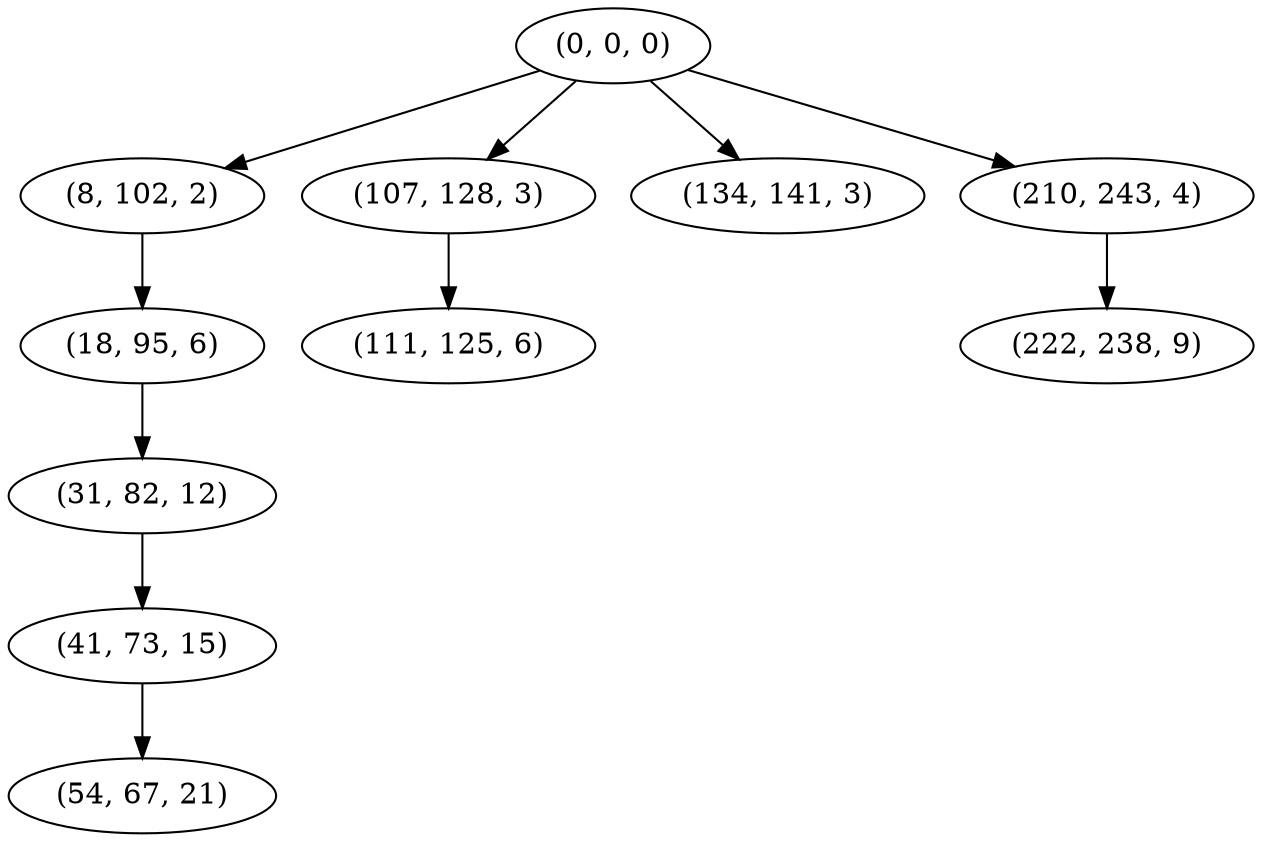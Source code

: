 digraph tree {
    "(0, 0, 0)";
    "(8, 102, 2)";
    "(18, 95, 6)";
    "(31, 82, 12)";
    "(41, 73, 15)";
    "(54, 67, 21)";
    "(107, 128, 3)";
    "(111, 125, 6)";
    "(134, 141, 3)";
    "(210, 243, 4)";
    "(222, 238, 9)";
    "(0, 0, 0)" -> "(8, 102, 2)";
    "(0, 0, 0)" -> "(107, 128, 3)";
    "(0, 0, 0)" -> "(134, 141, 3)";
    "(0, 0, 0)" -> "(210, 243, 4)";
    "(8, 102, 2)" -> "(18, 95, 6)";
    "(18, 95, 6)" -> "(31, 82, 12)";
    "(31, 82, 12)" -> "(41, 73, 15)";
    "(41, 73, 15)" -> "(54, 67, 21)";
    "(107, 128, 3)" -> "(111, 125, 6)";
    "(210, 243, 4)" -> "(222, 238, 9)";
}
